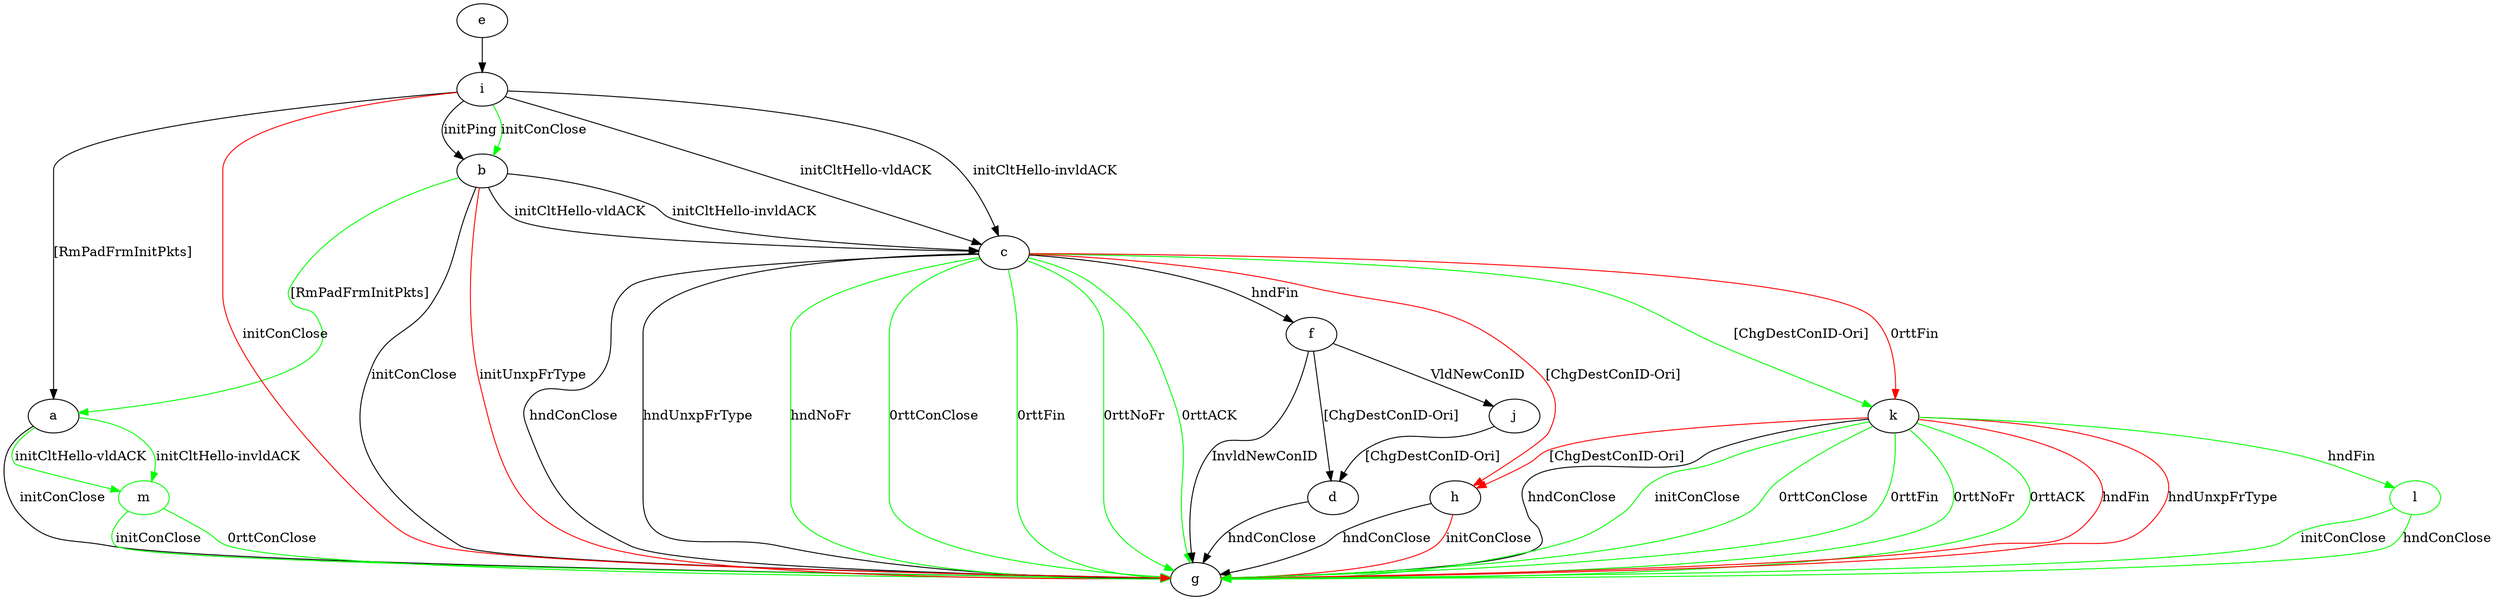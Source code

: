 digraph "" {
	a -> g	[key=0,
		label="initConClose "];
	m	[color=green];
	a -> m	[key=0,
		color=green,
		label="initCltHello-vldACK "];
	a -> m	[key=1,
		color=green,
		label="initCltHello-invldACK "];
	b -> a	[key=0,
		color=green,
		label="[RmPadFrmInitPkts] "];
	b -> c	[key=0,
		label="initCltHello-vldACK "];
	b -> c	[key=1,
		label="initCltHello-invldACK "];
	b -> g	[key=0,
		label="initConClose "];
	b -> g	[key=1,
		color=red,
		label="initUnxpFrType "];
	c -> f	[key=0,
		label="hndFin "];
	c -> g	[key=0,
		label="hndConClose "];
	c -> g	[key=1,
		label="hndUnxpFrType "];
	c -> g	[key=2,
		color=green,
		label="hndNoFr "];
	c -> g	[key=3,
		color=green,
		label="0rttConClose "];
	c -> g	[key=4,
		color=green,
		label="0rttFin "];
	c -> g	[key=5,
		color=green,
		label="0rttNoFr "];
	c -> g	[key=6,
		color=green,
		label="0rttACK "];
	c -> h	[key=0,
		color=red,
		label="[ChgDestConID-Ori] "];
	c -> k	[key=0,
		color=green,
		label="[ChgDestConID-Ori] "];
	c -> k	[key=1,
		color=red,
		label="0rttFin "];
	d -> g	[key=0,
		label="hndConClose "];
	e -> i	[key=0];
	f -> d	[key=0,
		label="[ChgDestConID-Ori] "];
	f -> g	[key=0,
		label="InvldNewConID "];
	f -> j	[key=0,
		label="VldNewConID "];
	h -> g	[key=0,
		label="hndConClose "];
	h -> g	[key=1,
		color=red,
		label="initConClose "];
	i -> a	[key=0,
		label="[RmPadFrmInitPkts] "];
	i -> b	[key=0,
		label="initPing "];
	i -> b	[key=1,
		color=green,
		label="initConClose "];
	i -> c	[key=0,
		label="initCltHello-vldACK "];
	i -> c	[key=1,
		label="initCltHello-invldACK "];
	i -> g	[key=0,
		color=red,
		label="initConClose "];
	j -> d	[key=0,
		label="[ChgDestConID-Ori] "];
	k -> g	[key=0,
		label="hndConClose "];
	k -> g	[key=1,
		color=green,
		label="initConClose "];
	k -> g	[key=2,
		color=green,
		label="0rttConClose "];
	k -> g	[key=3,
		color=green,
		label="0rttFin "];
	k -> g	[key=4,
		color=green,
		label="0rttNoFr "];
	k -> g	[key=5,
		color=green,
		label="0rttACK "];
	k -> g	[key=6,
		color=red,
		label="hndFin "];
	k -> g	[key=7,
		color=red,
		label="hndUnxpFrType "];
	k -> h	[key=0,
		color=red,
		label="[ChgDestConID-Ori] "];
	l	[color=green];
	k -> l	[key=0,
		color=green,
		label="hndFin "];
	l -> g	[key=0,
		color=green,
		label="initConClose "];
	l -> g	[key=1,
		color=green,
		label="hndConClose "];
	m -> g	[key=0,
		color=green,
		label="initConClose "];
	m -> g	[key=1,
		color=green,
		label="0rttConClose "];
}
